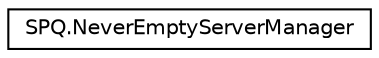 digraph "Graphical Class Hierarchy"
{
  edge [fontname="Helvetica",fontsize="10",labelfontname="Helvetica",labelfontsize="10"];
  node [fontname="Helvetica",fontsize="10",shape=record];
  rankdir="LR";
  Node0 [label="SPQ.NeverEmptyServerManager",height=0.2,width=0.4,color="black", fillcolor="white", style="filled",URL="$class_s_p_q_1_1_never_empty_server_manager.html"];
}
